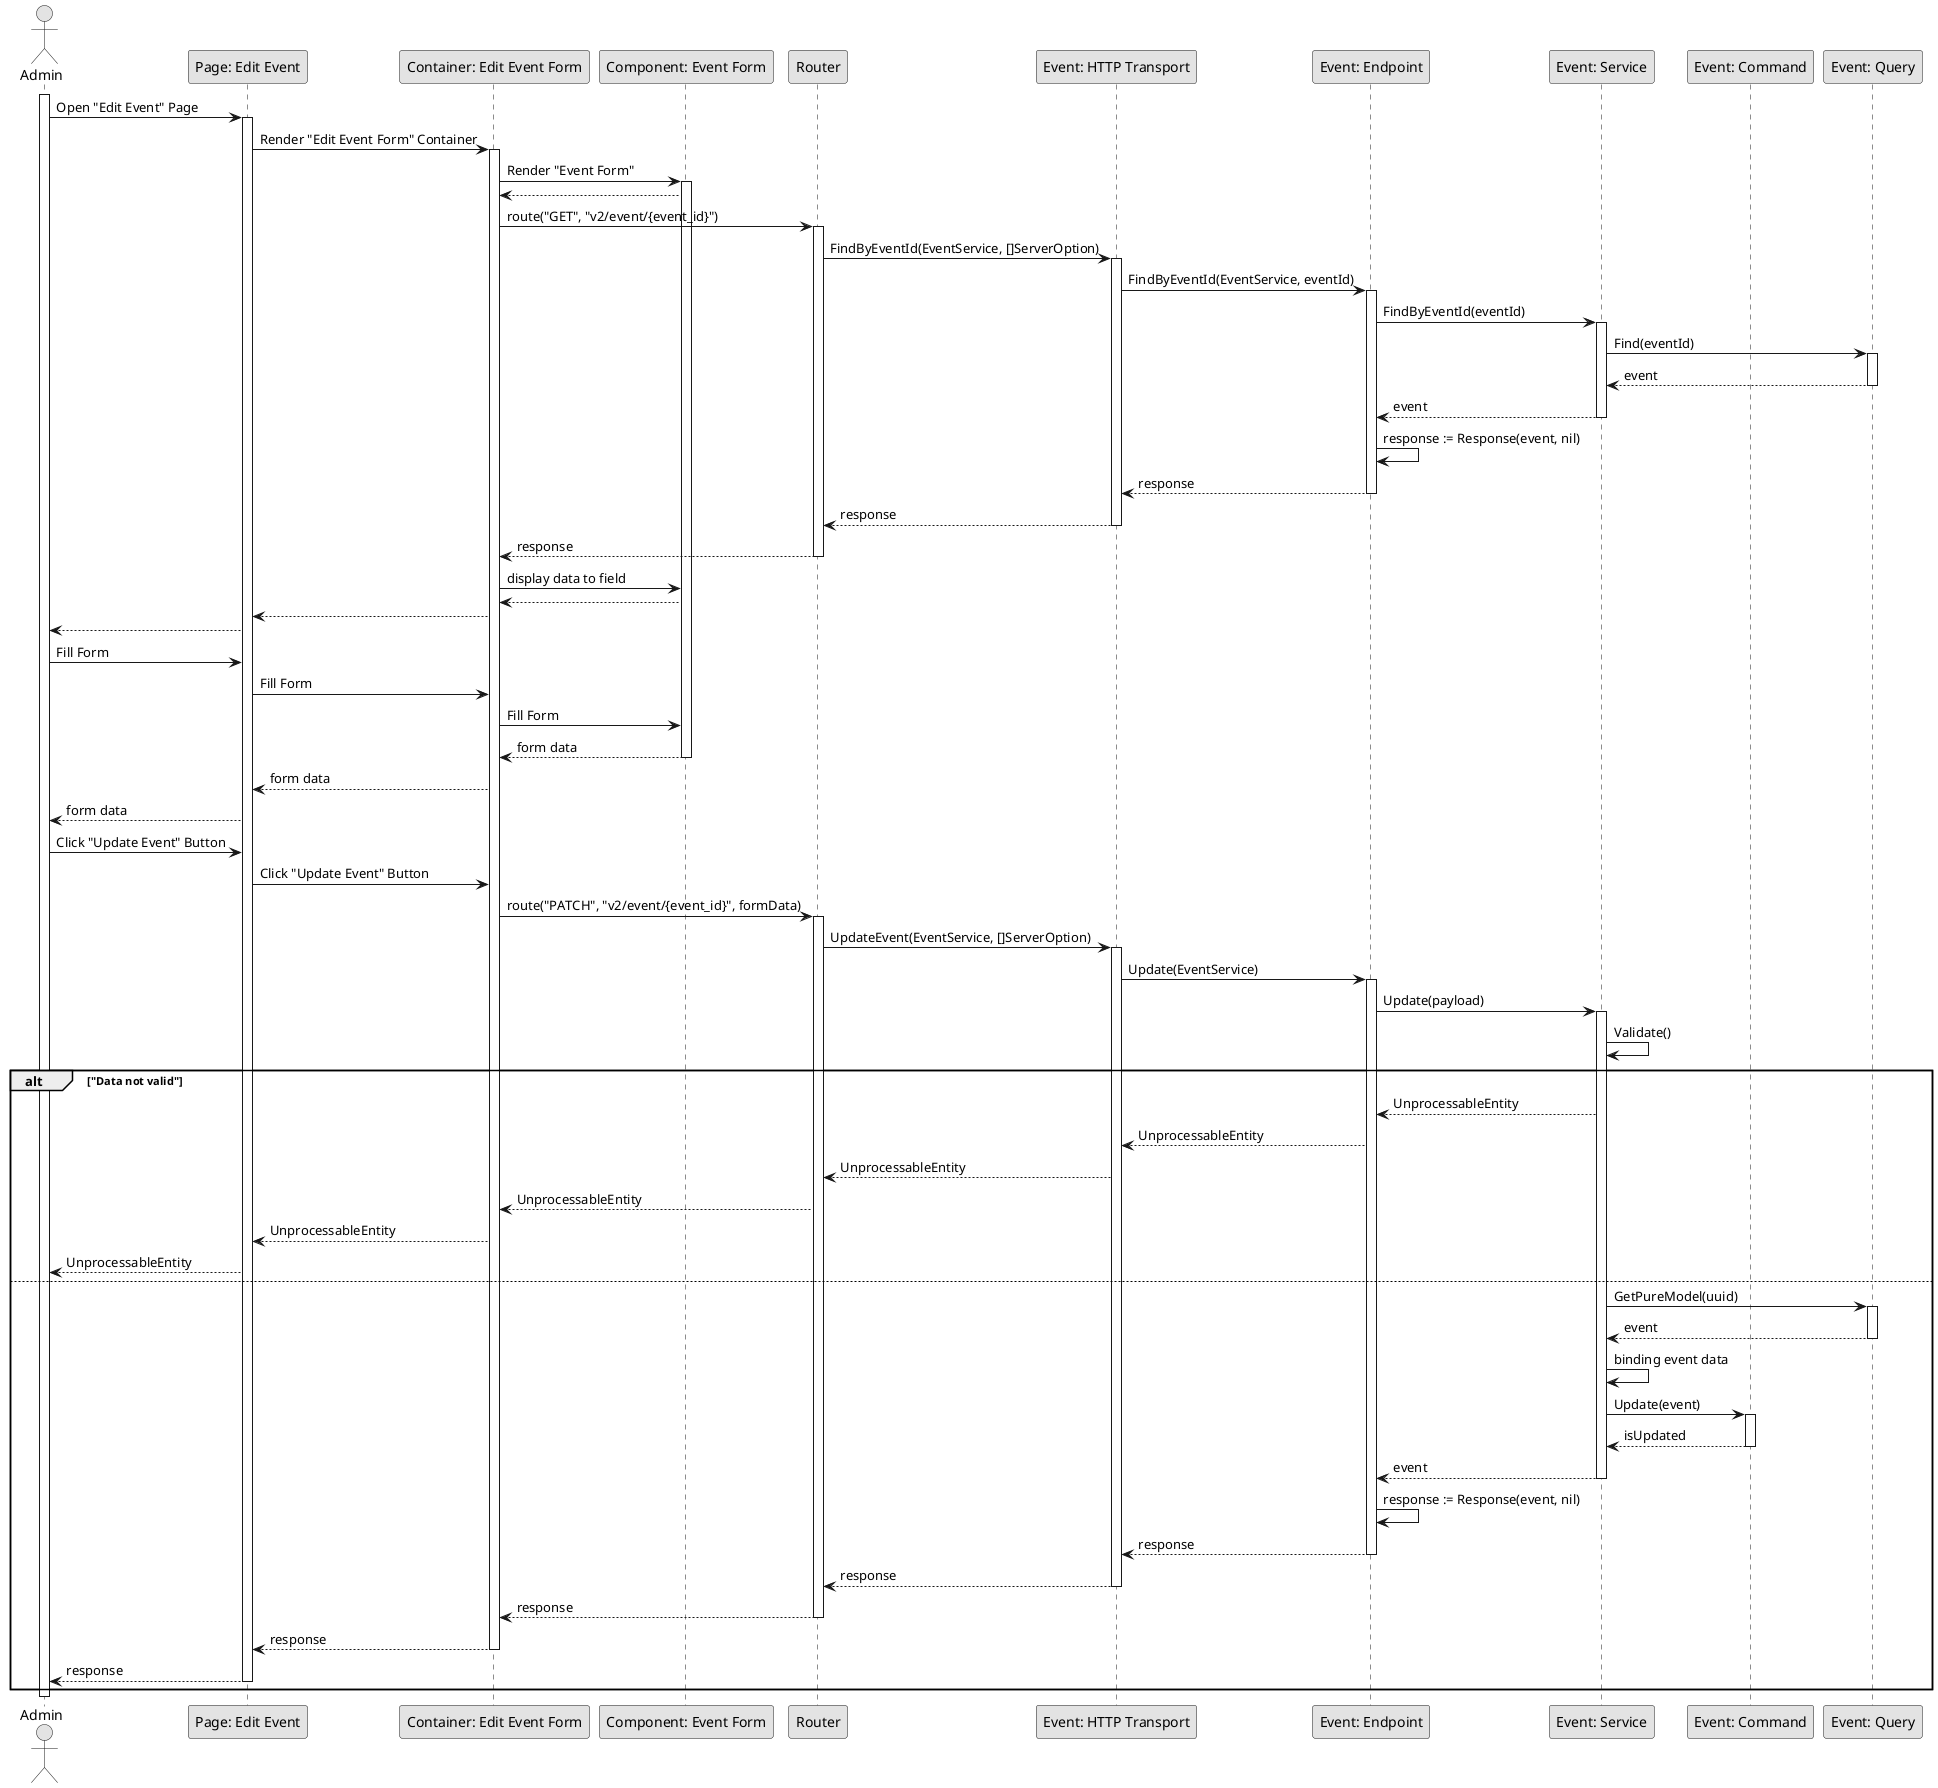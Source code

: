 @startuml UpdateEvent

skinparam Monochrome true
skinparam Shadowing false

actor Admin
participant "Page: Edit Event" as EditEventPage
participant "Container: Edit Event Form" as EditEventFormContainer
participant "Component: Event Form" as EventForm
participant "Router" as Router
participant "Event: HTTP Transport" as EventHTTPTransport
participant "Event: Endpoint" as EventEndpoint
participant "Event: Service" as EventService
participant "Event: Command" as EventCommand
participant "Event: Query" as EventQuery

activate Admin

Admin->EditEventPage: Open "Edit Event" Page
activate EditEventPage
EditEventPage->EditEventFormContainer: Render "Edit Event Form" Container
activate EditEventFormContainer
EditEventFormContainer->EventForm: Render "Event Form"
activate EventForm
EventForm-->EditEventFormContainer
EditEventFormContainer->Router: route("GET", "v2/event/{event_id}")
activate Router
Router->EventHTTPTransport: FindByEventId(EventService, []ServerOption)
activate EventHTTPTransport
EventHTTPTransport->EventEndpoint: FindByEventId(EventService, eventId)
activate EventEndpoint
EventEndpoint->EventService: FindByEventId(eventId)
activate EventService
EventService->EventQuery: Find(eventId)
activate EventQuery
EventQuery-->EventService: event
deactivate EventQuery
EventService-->EventEndpoint: event
deactivate EventService
EventEndpoint->EventEndpoint: response := Response(event, nil)
EventEndpoint-->EventHTTPTransport: response
deactivate EventEndpoint
EventHTTPTransport-->Router: response
deactivate EventHTTPTransport
Router-->EditEventFormContainer: response
deactivate Router
EditEventFormContainer->EventForm: display data to field
EventForm-->EditEventFormContainer
EditEventFormContainer-->EditEventPage
EditEventPage-->Admin

Admin->EditEventPage: Fill Form
EditEventPage->EditEventFormContainer: Fill Form
EditEventFormContainer->EventForm: Fill Form
EventForm-->EditEventFormContainer: form data
deactivate EventForm
EditEventFormContainer-->EditEventPage: form data
EditEventPage-->Admin: form data

Admin->EditEventPage: Click "Update Event" Button
EditEventPage->EditEventFormContainer: Click "Update Event" Button
EditEventFormContainer->Router: route("PATCH", "v2/event/{event_id}", formData)
activate Router
Router->EventHTTPTransport: UpdateEvent(EventService, []ServerOption)
activate EventHTTPTransport
EventHTTPTransport->EventEndpoint: Update(EventService)
activate EventEndpoint
EventEndpoint->EventService: Update(payload)
activate EventService
EventService->EventService: Validate()

alt "Data not valid"
    EventService-->EventEndpoint: UnprocessableEntity
    EventEndpoint-->EventHTTPTransport: UnprocessableEntity
    EventHTTPTransport-->Router: UnprocessableEntity
    Router-->EditEventFormContainer: UnprocessableEntity
    EditEventFormContainer-->EditEventPage: UnprocessableEntity
    EditEventPage-->Admin: UnprocessableEntity
else
    EventService->EventQuery: GetPureModel(uuid)
    activate EventQuery
    EventQuery-->EventService: event
    deactivate EventQuery
    EventService->EventService: binding event data
    EventService->EventCommand: Update(event)
    activate EventCommand
    EventCommand-->EventService: isUpdated
    deactivate EventCommand
    EventService-->EventEndpoint: event
    deactivate EventService
    EventEndpoint->EventEndpoint: response := Response(event, nil)
    EventEndpoint-->EventHTTPTransport: response
    deactivate EventEndpoint
    EventHTTPTransport-->Router: response
    deactivate EventHTTPTransport
    Router-->EditEventFormContainer: response
    deactivate Router
    EditEventFormContainer-->EditEventPage: response
    deactivate EditEventFormContainer
    EditEventPage-->Admin: response
    deactivate EditEventPage
end

deactivate Admin

@enduml